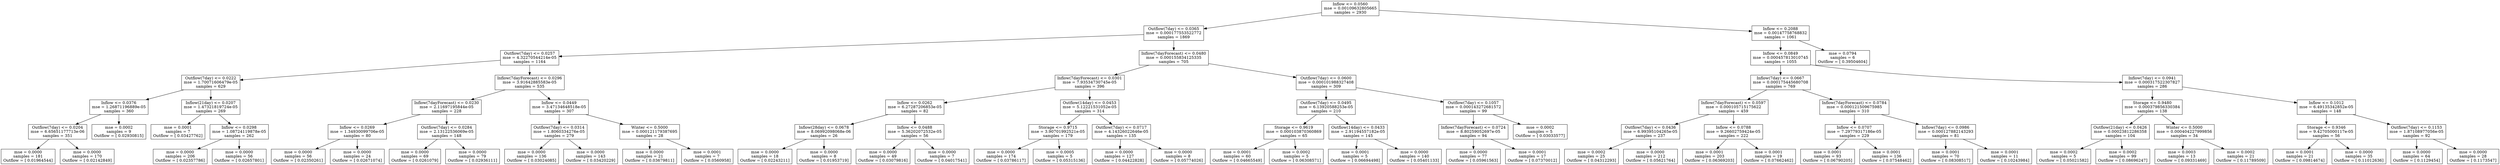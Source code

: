 digraph Tree {
0 [label="Inflow <= 0.0560\nmse = 0.00109632805665\nsamples = 2930", shape="box"] ;
1 [label="Outflow(7day) <= 0.0365\nmse = 0.000177553522772\nsamples = 1869", shape="box"] ;
0 -> 1 ;
2 [label="Outflow(7day) <= 0.0257\nmse = 4.32270544214e-05\nsamples = 1164", shape="box"] ;
1 -> 2 ;
3 [label="Outflow(7day) <= 0.0222\nmse = 1.70071606479e-05\nsamples = 629", shape="box"] ;
2 -> 3 ;
4 [label="Inflow <= 0.0376\nmse = 1.26871196889e-05\nsamples = 360", shape="box"] ;
3 -> 4 ;
5 [label="Outflow(7day) <= 0.0204\nmse = 6.65651177713e-06\nsamples = 351", shape="box"] ;
4 -> 5 ;
6 [label="mse = 0.0000\nsamples = 181\nOutflow = [ 0.01964544]", shape="box"] ;
5 -> 6 ;
7 [label="mse = 0.0000\nsamples = 170\nOutflow = [ 0.02142849]", shape="box"] ;
5 -> 7 ;
8 [label="mse = 0.0002\nsamples = 9\nOutflow = [ 0.02930815]", shape="box"] ;
4 -> 8 ;
9 [label="Inflow(21day) <= 0.0207\nmse = 1.47321819724e-05\nsamples = 269", shape="box"] ;
3 -> 9 ;
10 [label="mse = 0.0001\nsamples = 7\nOutflow = [ 0.03427762]", shape="box"] ;
9 -> 10 ;
11 [label="Inflow <= 0.0298\nmse = 1.08724119878e-05\nsamples = 262", shape="box"] ;
9 -> 11 ;
12 [label="mse = 0.0000\nsamples = 206\nOutflow = [ 0.02357786]", shape="box"] ;
11 -> 12 ;
13 [label="mse = 0.0000\nsamples = 56\nOutflow = [ 0.02657801]", shape="box"] ;
11 -> 13 ;
14 [label="Inflow(7dayForecast) <= 0.0296\nmse = 3.91642885583e-05\nsamples = 535", shape="box"] ;
2 -> 14 ;
15 [label="Inflow(7dayForecast) <= 0.0230\nmse = 2.11697195844e-05\nsamples = 228", shape="box"] ;
14 -> 15 ;
16 [label="Inflow <= 0.0269\nmse = 1.34930099706e-05\nsamples = 80", shape="box"] ;
15 -> 16 ;
17 [label="mse = 0.0000\nsamples = 56\nOutflow = [ 0.02350261]", shape="box"] ;
16 -> 17 ;
18 [label="mse = 0.0000\nsamples = 24\nOutflow = [ 0.02671074]", shape="box"] ;
16 -> 18 ;
19 [label="Outflow(7day) <= 0.0284\nmse = 2.13122536069e-05\nsamples = 148", shape="box"] ;
15 -> 19 ;
20 [label="mse = 0.0000\nsamples = 69\nOutflow = [ 0.0261079]", shape="box"] ;
19 -> 20 ;
21 [label="mse = 0.0000\nsamples = 79\nOutflow = [ 0.02936111]", shape="box"] ;
19 -> 21 ;
22 [label="Inflow <= 0.0449\nmse = 3.47134648518e-05\nsamples = 307", shape="box"] ;
14 -> 22 ;
23 [label="Outflow(7day) <= 0.0314\nmse = 1.8060334276e-05\nsamples = 279", shape="box"] ;
22 -> 23 ;
24 [label="mse = 0.0000\nsamples = 136\nOutflow = [ 0.03024085]", shape="box"] ;
23 -> 24 ;
25 [label="mse = 0.0000\nsamples = 143\nOutflow = [ 0.03420229]", shape="box"] ;
23 -> 25 ;
26 [label="Winter <= 0.5000\nmse = 0.000121179387695\nsamples = 28", shape="box"] ;
22 -> 26 ;
27 [label="mse = 0.0000\nsamples = 21\nOutflow = [ 0.03679811]", shape="box"] ;
26 -> 27 ;
28 [label="mse = 0.0001\nsamples = 7\nOutflow = [ 0.0560958]", shape="box"] ;
26 -> 28 ;
29 [label="Inflow(7dayForecast) <= 0.0480\nmse = 0.000155834125335\nsamples = 705", shape="box"] ;
1 -> 29 ;
30 [label="Inflow(7dayForecast) <= 0.0301\nmse = 7.93534730745e-05\nsamples = 396", shape="box"] ;
29 -> 30 ;
31 [label="Inflow <= 0.0262\nmse = 6.27287206853e-05\nsamples = 82", shape="box"] ;
30 -> 31 ;
32 [label="Inflow(28day) <= 0.0678\nmse = 8.06992098068e-06\nsamples = 26", shape="box"] ;
31 -> 32 ;
33 [label="mse = 0.0000\nsamples = 18\nOutflow = [ 0.02243211]", shape="box"] ;
32 -> 33 ;
34 [label="mse = 0.0000\nsamples = 8\nOutflow = [ 0.01953719]", shape="box"] ;
32 -> 34 ;
35 [label="Inflow <= 0.0488\nmse = 5.36202072532e-05\nsamples = 56", shape="box"] ;
31 -> 35 ;
36 [label="mse = 0.0000\nsamples = 49\nOutflow = [ 0.03079816]", shape="box"] ;
35 -> 36 ;
37 [label="mse = 0.0000\nsamples = 7\nOutflow = [ 0.04017541]", shape="box"] ;
35 -> 37 ;
38 [label="Outflow(14day) <= 0.0453\nmse = 5.12221531052e-05\nsamples = 314", shape="box"] ;
30 -> 38 ;
39 [label="Storage <= 0.9715\nmse = 3.90701992521e-05\nsamples = 179", shape="box"] ;
38 -> 39 ;
40 [label="mse = 0.0000\nsamples = 174\nOutflow = [ 0.03786117]", shape="box"] ;
39 -> 40 ;
41 [label="mse = 0.0005\nsamples = 5\nOutflow = [ 0.05315136]", shape="box"] ;
39 -> 41 ;
42 [label="Outflow(7day) <= 0.0717\nmse = 4.14326022646e-05\nsamples = 135", shape="box"] ;
38 -> 42 ;
43 [label="mse = 0.0000\nsamples = 127\nOutflow = [ 0.04422828]", shape="box"] ;
42 -> 43 ;
44 [label="mse = 0.0000\nsamples = 8\nOutflow = [ 0.05774026]", shape="box"] ;
42 -> 44 ;
45 [label="Outflow(7day) <= 0.0600\nmse = 0.000101988327408\nsamples = 309", shape="box"] ;
29 -> 45 ;
46 [label="Outflow(7day) <= 0.0495\nmse = 6.13920588253e-05\nsamples = 210", shape="box"] ;
45 -> 46 ;
47 [label="Storage <= 0.9619\nmse = 0.000103870360869\nsamples = 65", shape="box"] ;
46 -> 47 ;
48 [label="mse = 0.0001\nsamples = 60\nOutflow = [ 0.04665549]", shape="box"] ;
47 -> 48 ;
49 [label="mse = 0.0002\nsamples = 5\nOutflow = [ 0.06308571]", shape="box"] ;
47 -> 49 ;
50 [label="Outflow(14day) <= 0.0433\nmse = 2.91194557182e-05\nsamples = 145", shape="box"] ;
46 -> 50 ;
51 [label="mse = 0.0001\nsamples = 5\nOutflow = [ 0.06694498]", shape="box"] ;
50 -> 51 ;
52 [label="mse = 0.0000\nsamples = 140\nOutflow = [ 0.05401133]", shape="box"] ;
50 -> 52 ;
53 [label="Outflow(7day) <= 0.1057\nmse = 0.000143272681572\nsamples = 99", shape="box"] ;
45 -> 53 ;
54 [label="Inflow(7dayForecast) <= 0.0724\nmse = 8.80259052697e-05\nsamples = 94", shape="box"] ;
53 -> 54 ;
55 [label="mse = 0.0000\nsamples = 77\nOutflow = [ 0.05961563]", shape="box"] ;
54 -> 55 ;
56 [label="mse = 0.0001\nsamples = 17\nOutflow = [ 0.07370012]", shape="box"] ;
54 -> 56 ;
57 [label="mse = 0.0002\nsamples = 5\nOutflow = [ 0.03033577]", shape="box"] ;
53 -> 57 ;
58 [label="Inflow <= 0.2088\nmse = 0.00147758768832\nsamples = 1061", shape="box"] ;
0 -> 58 ;
59 [label="Inflow <= 0.0849\nmse = 0.000457813010745\nsamples = 1055", shape="box"] ;
58 -> 59 ;
60 [label="Inflow(7day) <= 0.0667\nmse = 0.000175445680708\nsamples = 769", shape="box"] ;
59 -> 60 ;
61 [label="Inflow(7dayForecast) <= 0.0597\nmse = 0.000105715175622\nsamples = 459", shape="box"] ;
60 -> 61 ;
62 [label="Outflow(7day) <= 0.0436\nmse = 6.99395104265e-05\nsamples = 237", shape="box"] ;
61 -> 62 ;
63 [label="mse = 0.0002\nsamples = 25\nOutflow = [ 0.04312293]", shape="box"] ;
62 -> 63 ;
64 [label="mse = 0.0000\nsamples = 212\nOutflow = [ 0.05621764]", shape="box"] ;
62 -> 64 ;
65 [label="Inflow <= 0.0788\nmse = 9.26602759424e-05\nsamples = 222", shape="box"] ;
61 -> 65 ;
66 [label="mse = 0.0001\nsamples = 203\nOutflow = [ 0.06369203]", shape="box"] ;
65 -> 66 ;
67 [label="mse = 0.0001\nsamples = 19\nOutflow = [ 0.07662462]", shape="box"] ;
65 -> 67 ;
68 [label="Inflow(7dayForecast) <= 0.0784\nmse = 0.000121509675985\nsamples = 310", shape="box"] ;
60 -> 68 ;
69 [label="Inflow <= 0.0707\nmse = 7.29779317186e-05\nsamples = 229", shape="box"] ;
68 -> 69 ;
70 [label="mse = 0.0001\nsamples = 93\nOutflow = [ 0.06790205]", shape="box"] ;
69 -> 70 ;
71 [label="mse = 0.0001\nsamples = 136\nOutflow = [ 0.07548462]", shape="box"] ;
69 -> 71 ;
72 [label="Inflow(7day) <= 0.0986\nmse = 0.000127882143293\nsamples = 81", shape="box"] ;
68 -> 72 ;
73 [label="mse = 0.0001\nsamples = 70\nOutflow = [ 0.08308517]", shape="box"] ;
72 -> 73 ;
74 [label="mse = 0.0001\nsamples = 11\nOutflow = [ 0.10243984]", shape="box"] ;
72 -> 74 ;
75 [label="Inflow(7day) <= 0.0941\nmse = 0.000317522307827\nsamples = 286", shape="box"] ;
59 -> 75 ;
76 [label="Storage <= 0.9480\nmse = 0.000379856330384\nsamples = 138", shape="box"] ;
75 -> 76 ;
77 [label="Outflow(21day) <= 0.0426\nmse = 0.00023812286358\nsamples = 104", shape="box"] ;
76 -> 77 ;
78 [label="mse = 0.0002\nsamples = 5\nOutflow = [ 0.05021582]", shape="box"] ;
77 -> 78 ;
79 [label="mse = 0.0002\nsamples = 99\nOutflow = [ 0.08696247]", shape="box"] ;
77 -> 79 ;
80 [label="Winter <= 0.5000\nmse = 0.000404227999856\nsamples = 34", shape="box"] ;
76 -> 80 ;
81 [label="mse = 0.0003\nsamples = 13\nOutflow = [ 0.09331469]", shape="box"] ;
80 -> 81 ;
82 [label="mse = 0.0002\nsamples = 21\nOutflow = [ 0.11789509]", shape="box"] ;
80 -> 82 ;
83 [label="Inflow <= 0.1012\nmse = 6.49135342852e-05\nsamples = 148", shape="box"] ;
75 -> 83 ;
84 [label="Storage <= 0.9346\nmse = 9.42705000117e-05\nsamples = 56", shape="box"] ;
83 -> 84 ;
85 [label="mse = 0.0001\nsamples = 21\nOutflow = [ 0.09814674]", shape="box"] ;
84 -> 85 ;
86 [label="mse = 0.0000\nsamples = 35\nOutflow = [ 0.11012636]", shape="box"] ;
84 -> 86 ;
87 [label="Outflow(7day) <= 0.1153\nmse = 1.87108977056e-05\nsamples = 92", shape="box"] ;
83 -> 87 ;
88 [label="mse = 0.0000\nsamples = 64\nOutflow = [ 0.1129454]", shape="box"] ;
87 -> 88 ;
89 [label="mse = 0.0000\nsamples = 28\nOutflow = [ 0.1173547]", shape="box"] ;
87 -> 89 ;
90 [label="mse = 0.0794\nsamples = 6\nOutflow = [ 0.39504604]", shape="box"] ;
58 -> 90 ;
}